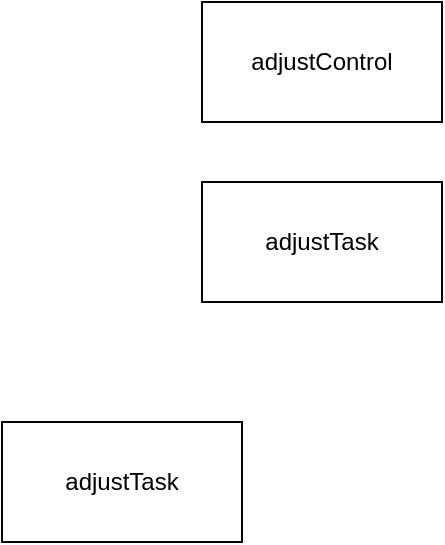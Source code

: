 <mxfile>
    <diagram id="FyfKhwWnUYKtZ8LtYNSj" name="第 1 页">
        <mxGraphModel dx="746" dy="734" grid="1" gridSize="10" guides="1" tooltips="1" connect="1" arrows="1" fold="1" page="1" pageScale="1" pageWidth="827" pageHeight="1169" math="0" shadow="0">
            <root>
                <mxCell id="0"/>
                <mxCell id="1" parent="0"/>
                <mxCell id="2" value="adjustControl" style="rounded=0;whiteSpace=wrap;html=1;" vertex="1" parent="1">
                    <mxGeometry x="230" y="200" width="120" height="60" as="geometry"/>
                </mxCell>
                <mxCell id="3" value="adjustTask" style="rounded=0;whiteSpace=wrap;html=1;" vertex="1" parent="1">
                    <mxGeometry x="230" y="290" width="120" height="60" as="geometry"/>
                </mxCell>
                <mxCell id="4" value="adjustTask" style="rounded=0;whiteSpace=wrap;html=1;" vertex="1" parent="1">
                    <mxGeometry x="130" y="410" width="120" height="60" as="geometry"/>
                </mxCell>
            </root>
        </mxGraphModel>
    </diagram>
</mxfile>